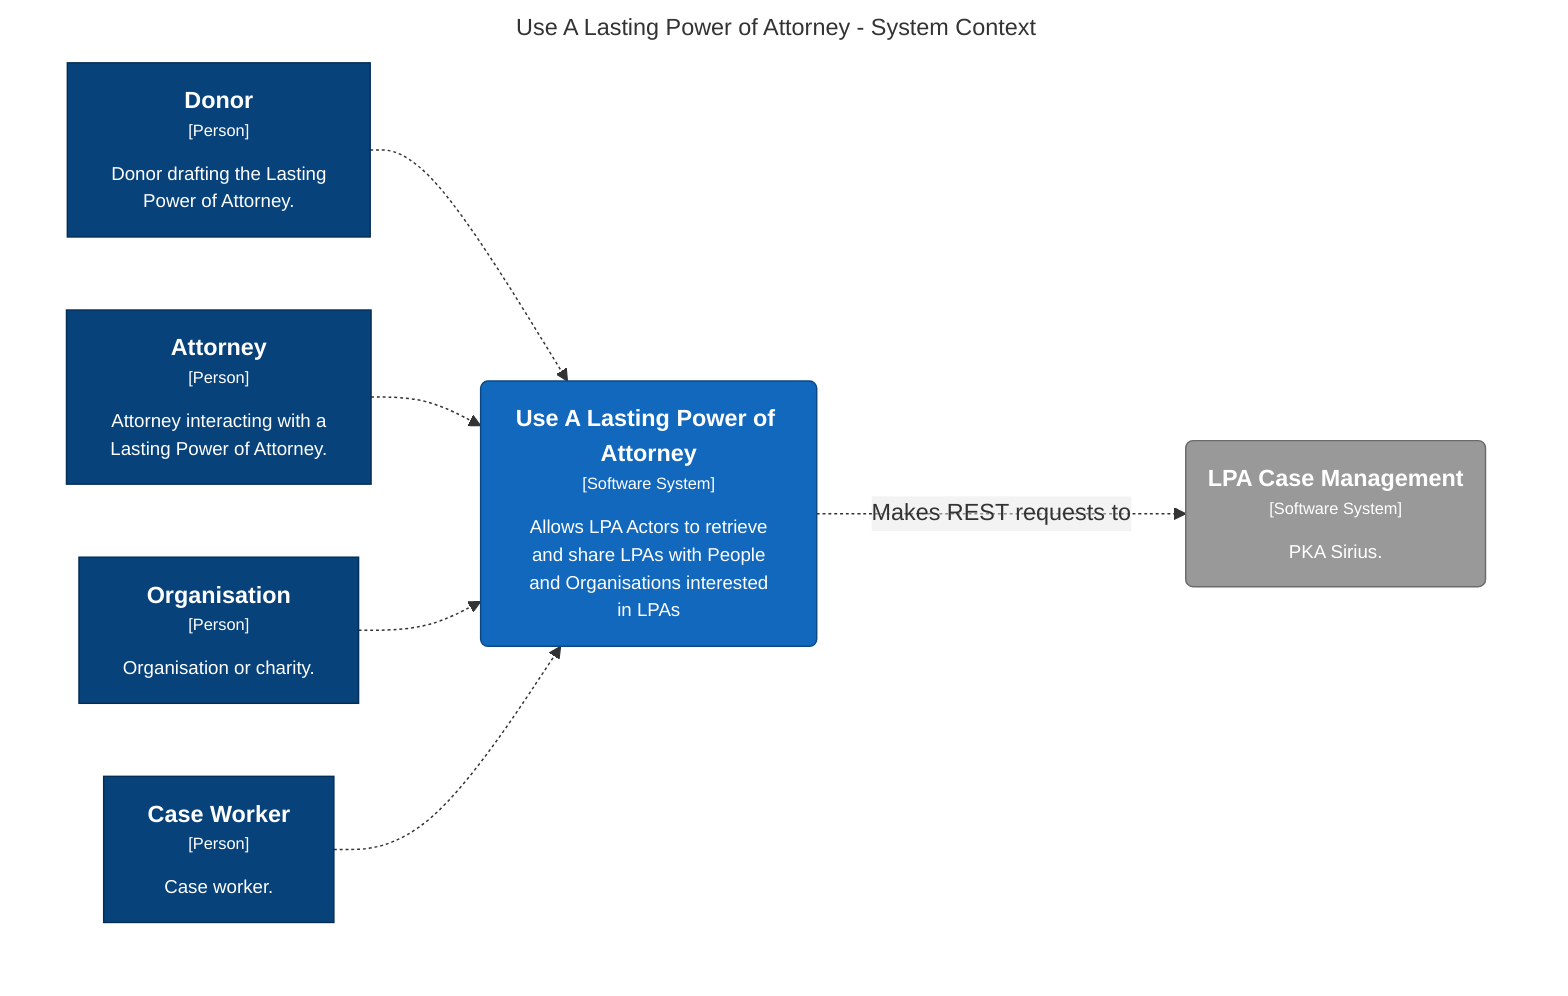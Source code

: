 graph TB
  linkStyle default fill:#ffffff

  subgraph diagram [Use A Lasting Power of Attorney - System Context]
    style diagram fill:#ffffff,stroke:#ffffff

    16("<div style='font-weight: bold'>Use A Lasting Power of Attorney</div><div style='font-size: 70%; margin-top: 0px'>[Software System]</div><div style='font-size: 80%; margin-top:10px'>Allows LPA Actors to retrieve<br />and share LPAs with People<br />and Organisations interested<br />in LPAs</div>")
    style 16 fill:#1168bd,stroke:#0b4884,color:#ffffff
    2["<div style='font-weight: bold'>Attorney</div><div style='font-size: 70%; margin-top: 0px'>[Person]</div><div style='font-size: 80%; margin-top:10px'>Attorney interacting with a<br />Lasting Power of Attorney.</div>"]
    style 2 fill:#08427b,stroke:#052e56,color:#ffffff
    3["<div style='font-weight: bold'>Donor</div><div style='font-size: 70%; margin-top: 0px'>[Person]</div><div style='font-size: 80%; margin-top:10px'>Donor drafting the Lasting<br />Power of Attorney.</div>"]
    style 3 fill:#08427b,stroke:#052e56,color:#ffffff
    5["<div style='font-weight: bold'>Case Worker</div><div style='font-size: 70%; margin-top: 0px'>[Person]</div><div style='font-size: 80%; margin-top:10px'>Case worker.</div>"]
    style 5 fill:#08427b,stroke:#052e56,color:#ffffff
    6["<div style='font-weight: bold'>Organisation</div><div style='font-size: 70%; margin-top: 0px'>[Person]</div><div style='font-size: 80%; margin-top:10px'>Organisation or charity.</div>"]
    style 6 fill:#08427b,stroke:#052e56,color:#ffffff
    7("<div style='font-weight: bold'>LPA Case Management</div><div style='font-size: 70%; margin-top: 0px'>[Software System]</div><div style='font-size: 80%; margin-top:10px'>PKA Sirius.</div>")
    style 7 fill:#999999,stroke:#6b6b6b,color:#ffffff

    16-. "<div>Makes REST requests to</div><div style='font-size: 70%'></div>" .->7
    3-. "<div></div><div style='font-size: 70%'></div>" .->16
    2-. "<div></div><div style='font-size: 70%'></div>" .->16
    6-. "<div></div><div style='font-size: 70%'></div>" .->16
    5-. "<div></div><div style='font-size: 70%'></div>" .->16
  end